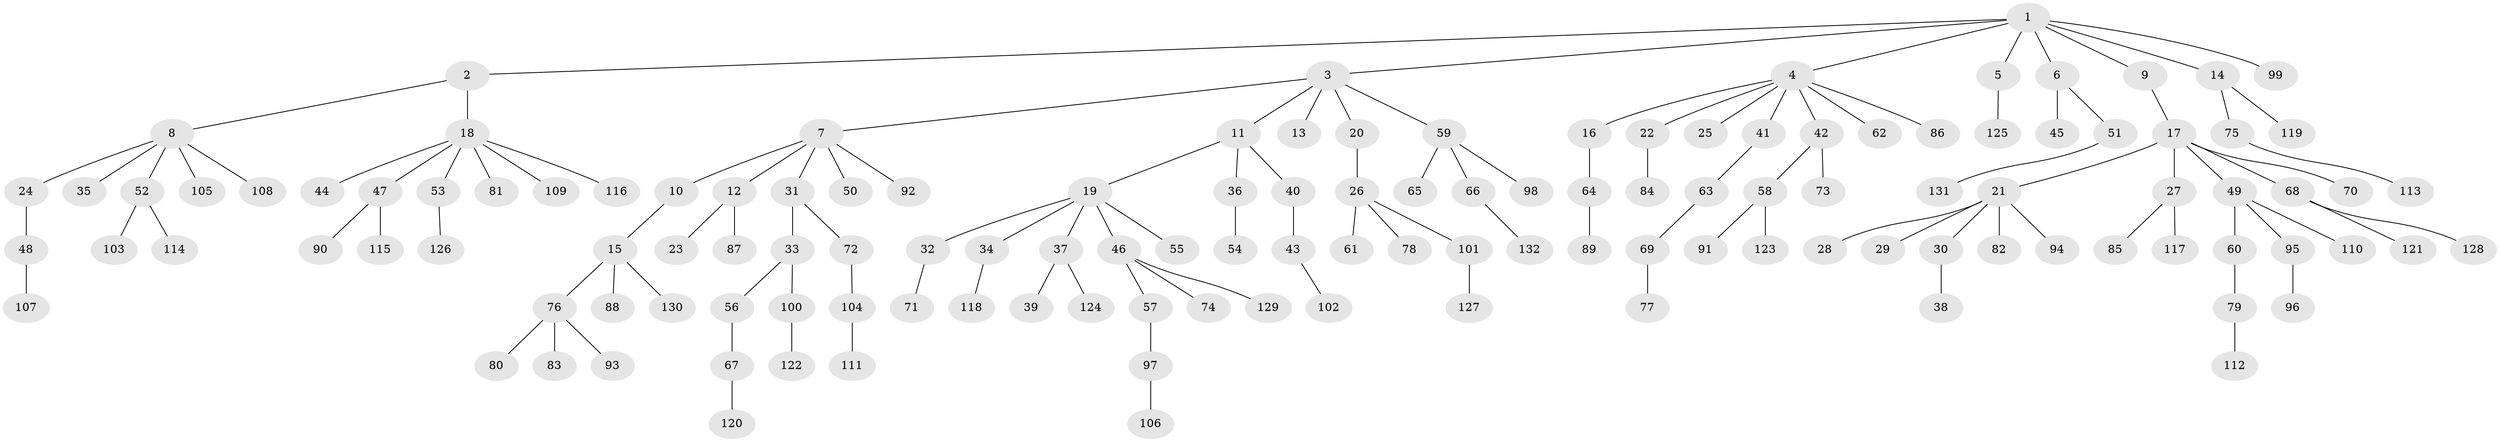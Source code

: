 // coarse degree distribution, {7: 0.043478260869565216, 3: 0.06521739130434782, 5: 0.03260869565217391, 1: 0.5978260869565217, 2: 0.20652173913043478, 8: 0.010869565217391304, 6: 0.021739130434782608, 4: 0.021739130434782608}
// Generated by graph-tools (version 1.1) at 2025/24/03/03/25 07:24:07]
// undirected, 132 vertices, 131 edges
graph export_dot {
graph [start="1"]
  node [color=gray90,style=filled];
  1;
  2;
  3;
  4;
  5;
  6;
  7;
  8;
  9;
  10;
  11;
  12;
  13;
  14;
  15;
  16;
  17;
  18;
  19;
  20;
  21;
  22;
  23;
  24;
  25;
  26;
  27;
  28;
  29;
  30;
  31;
  32;
  33;
  34;
  35;
  36;
  37;
  38;
  39;
  40;
  41;
  42;
  43;
  44;
  45;
  46;
  47;
  48;
  49;
  50;
  51;
  52;
  53;
  54;
  55;
  56;
  57;
  58;
  59;
  60;
  61;
  62;
  63;
  64;
  65;
  66;
  67;
  68;
  69;
  70;
  71;
  72;
  73;
  74;
  75;
  76;
  77;
  78;
  79;
  80;
  81;
  82;
  83;
  84;
  85;
  86;
  87;
  88;
  89;
  90;
  91;
  92;
  93;
  94;
  95;
  96;
  97;
  98;
  99;
  100;
  101;
  102;
  103;
  104;
  105;
  106;
  107;
  108;
  109;
  110;
  111;
  112;
  113;
  114;
  115;
  116;
  117;
  118;
  119;
  120;
  121;
  122;
  123;
  124;
  125;
  126;
  127;
  128;
  129;
  130;
  131;
  132;
  1 -- 2;
  1 -- 3;
  1 -- 4;
  1 -- 5;
  1 -- 6;
  1 -- 9;
  1 -- 14;
  1 -- 99;
  2 -- 8;
  2 -- 18;
  3 -- 7;
  3 -- 11;
  3 -- 13;
  3 -- 20;
  3 -- 59;
  4 -- 16;
  4 -- 22;
  4 -- 25;
  4 -- 41;
  4 -- 42;
  4 -- 62;
  4 -- 86;
  5 -- 125;
  6 -- 45;
  6 -- 51;
  7 -- 10;
  7 -- 12;
  7 -- 31;
  7 -- 50;
  7 -- 92;
  8 -- 24;
  8 -- 35;
  8 -- 52;
  8 -- 105;
  8 -- 108;
  9 -- 17;
  10 -- 15;
  11 -- 19;
  11 -- 36;
  11 -- 40;
  12 -- 23;
  12 -- 87;
  14 -- 75;
  14 -- 119;
  15 -- 76;
  15 -- 88;
  15 -- 130;
  16 -- 64;
  17 -- 21;
  17 -- 27;
  17 -- 49;
  17 -- 68;
  17 -- 70;
  18 -- 44;
  18 -- 47;
  18 -- 53;
  18 -- 81;
  18 -- 109;
  18 -- 116;
  19 -- 32;
  19 -- 34;
  19 -- 37;
  19 -- 46;
  19 -- 55;
  20 -- 26;
  21 -- 28;
  21 -- 29;
  21 -- 30;
  21 -- 82;
  21 -- 94;
  22 -- 84;
  24 -- 48;
  26 -- 61;
  26 -- 78;
  26 -- 101;
  27 -- 85;
  27 -- 117;
  30 -- 38;
  31 -- 33;
  31 -- 72;
  32 -- 71;
  33 -- 56;
  33 -- 100;
  34 -- 118;
  36 -- 54;
  37 -- 39;
  37 -- 124;
  40 -- 43;
  41 -- 63;
  42 -- 58;
  42 -- 73;
  43 -- 102;
  46 -- 57;
  46 -- 74;
  46 -- 129;
  47 -- 90;
  47 -- 115;
  48 -- 107;
  49 -- 60;
  49 -- 95;
  49 -- 110;
  51 -- 131;
  52 -- 103;
  52 -- 114;
  53 -- 126;
  56 -- 67;
  57 -- 97;
  58 -- 91;
  58 -- 123;
  59 -- 65;
  59 -- 66;
  59 -- 98;
  60 -- 79;
  63 -- 69;
  64 -- 89;
  66 -- 132;
  67 -- 120;
  68 -- 121;
  68 -- 128;
  69 -- 77;
  72 -- 104;
  75 -- 113;
  76 -- 80;
  76 -- 83;
  76 -- 93;
  79 -- 112;
  95 -- 96;
  97 -- 106;
  100 -- 122;
  101 -- 127;
  104 -- 111;
}
